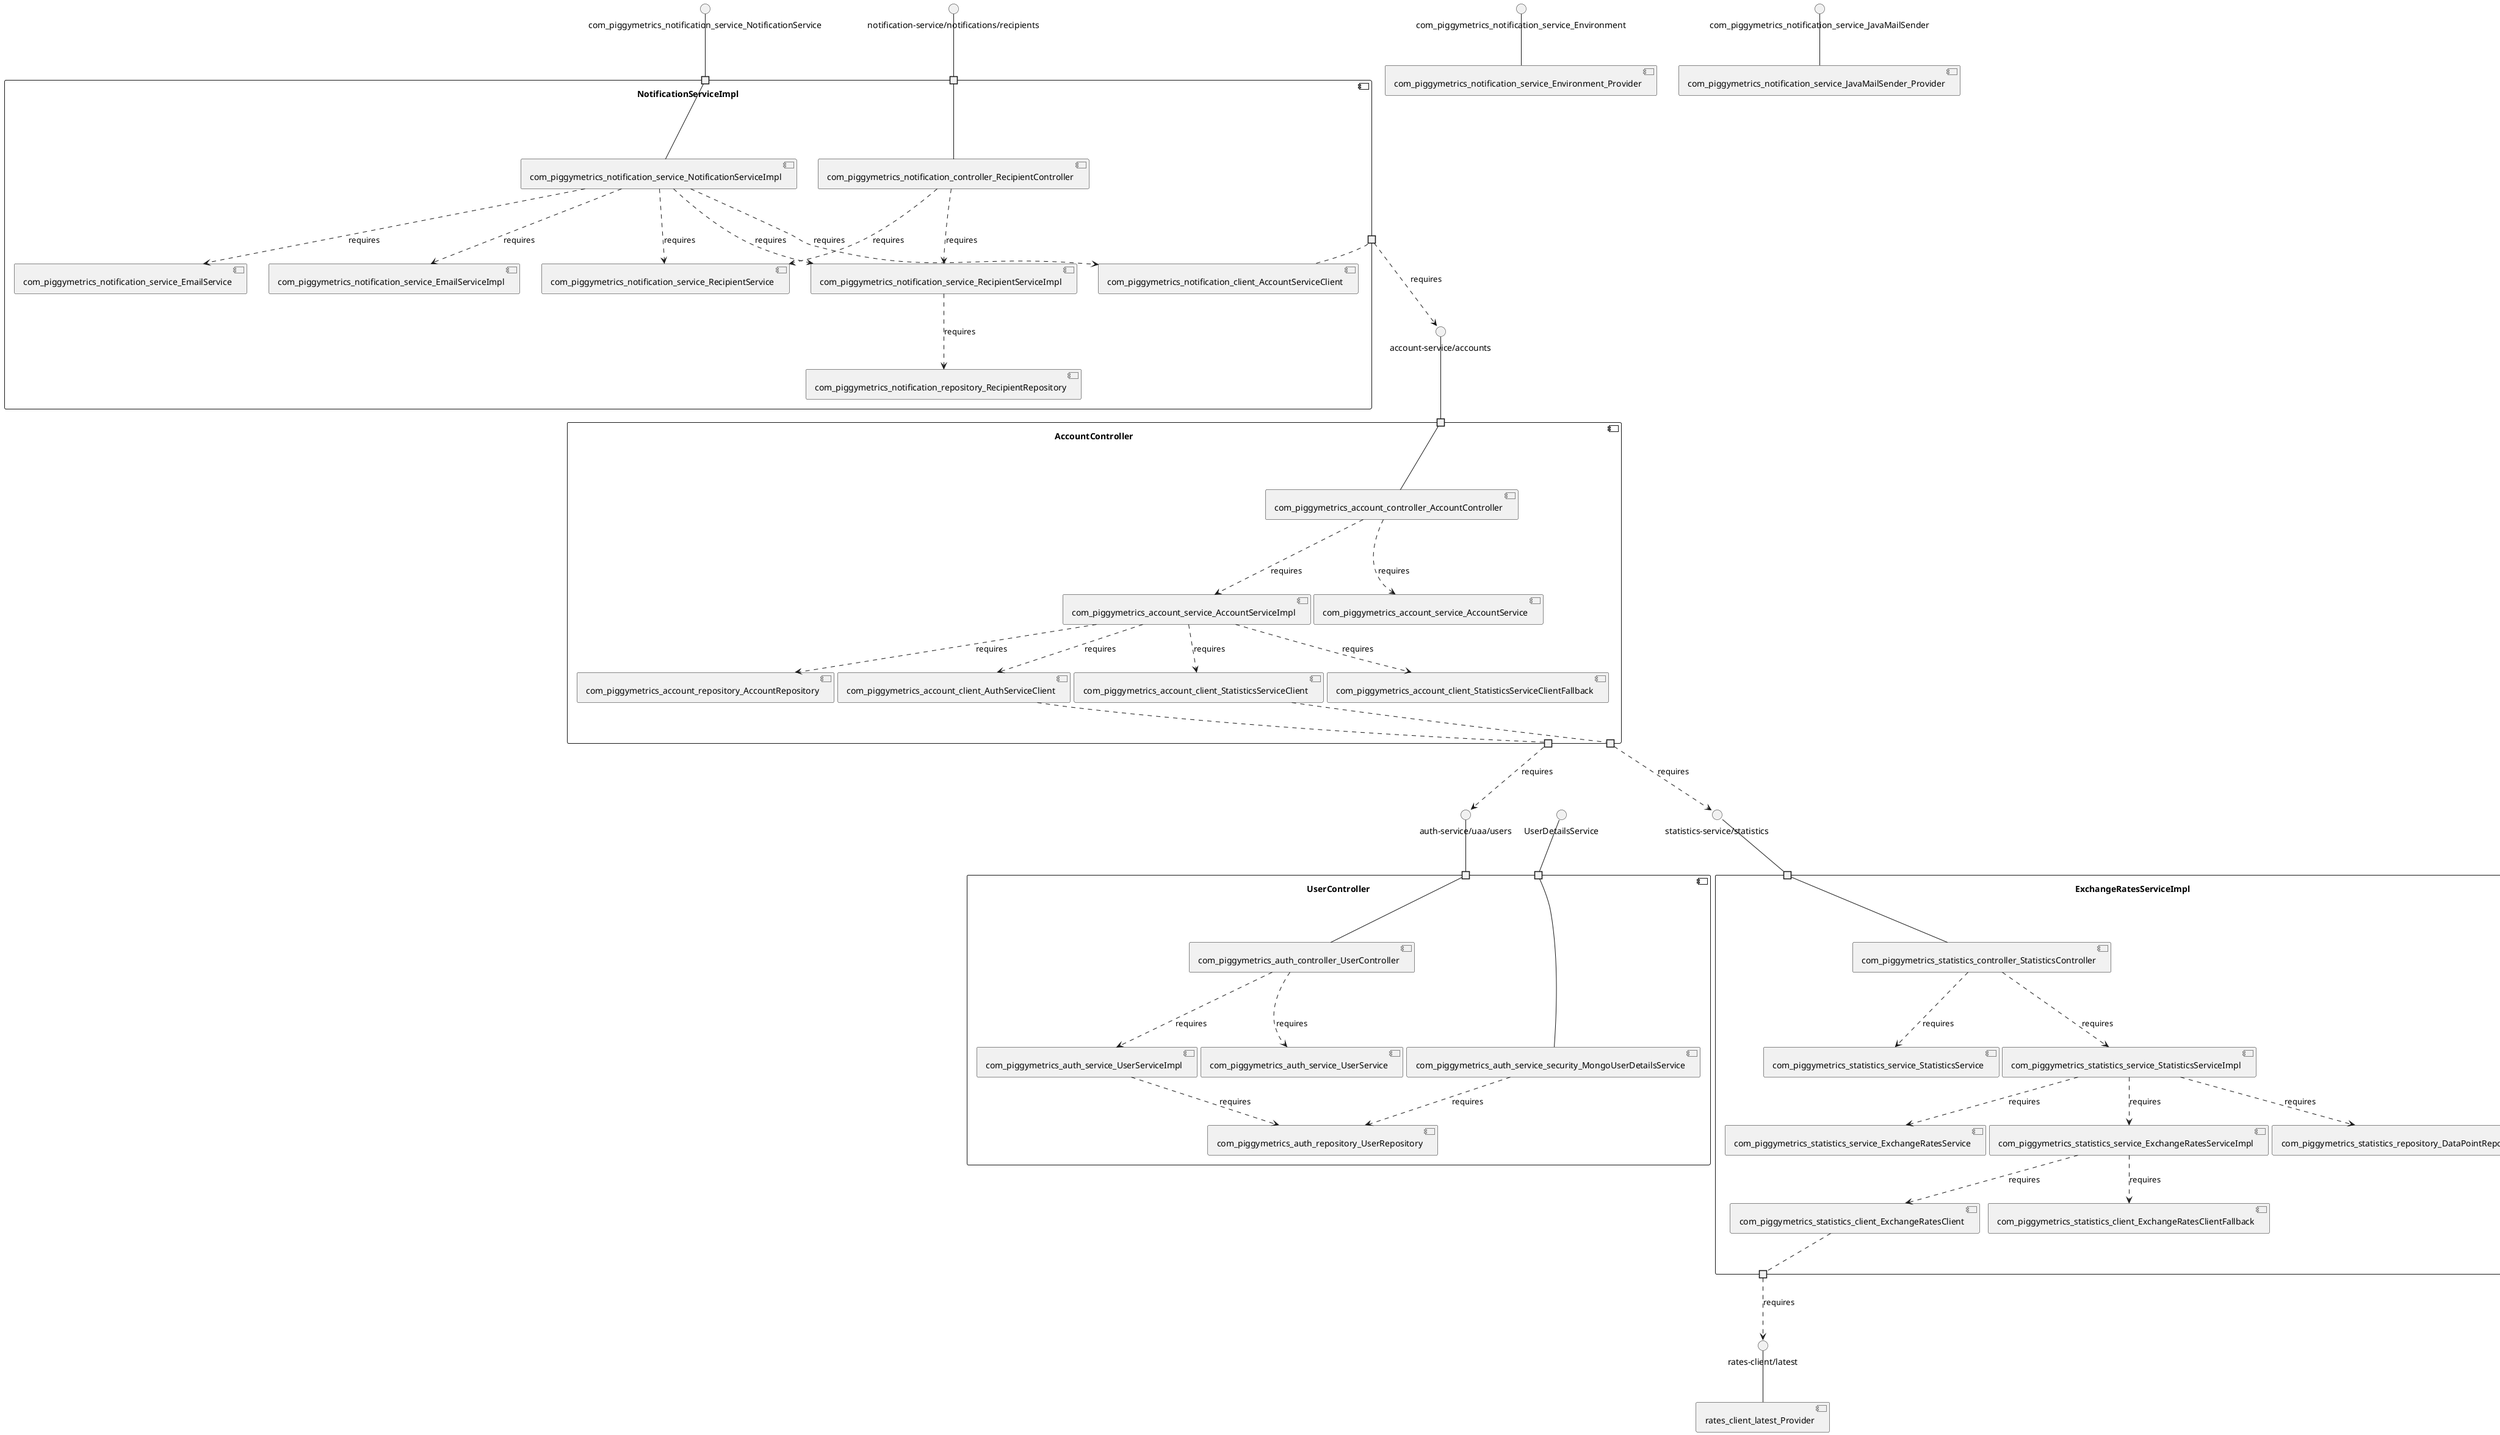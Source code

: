 @startuml
skinparam fixCircleLabelOverlapping true
component "AccountController\n\n\n\n\n\n" {
[com_piggymetrics_account_service_AccountService]
[com_piggymetrics_account_service_AccountServiceImpl]
[com_piggymetrics_account_client_StatisticsServiceClient]
[com_piggymetrics_account_controller_AccountController]
[com_piggymetrics_account_client_AuthServiceClient]
[com_piggymetrics_account_client_StatisticsServiceClientFallback]
[com_piggymetrics_account_repository_AccountRepository]
portin " " as AccountController_requires_account_service_accounts
portout " " as AccountController_provides_statistics_service_statistics
portout " " as AccountController_provides_auth_service_uaa_users
[com_piggymetrics_account_service_AccountServiceImpl]..>[com_piggymetrics_account_repository_AccountRepository] : requires
[com_piggymetrics_account_controller_AccountController]..>[com_piggymetrics_account_service_AccountServiceImpl] : requires
[com_piggymetrics_account_service_AccountServiceImpl]..>[com_piggymetrics_account_client_StatisticsServiceClient] : requires
[com_piggymetrics_account_controller_AccountController]..>[com_piggymetrics_account_service_AccountService] : requires
[com_piggymetrics_account_service_AccountServiceImpl]..>[com_piggymetrics_account_client_AuthServiceClient] : requires
[com_piggymetrics_account_service_AccountServiceImpl]..>[com_piggymetrics_account_client_StatisticsServiceClientFallback] : requires
"AccountController_requires_account_service_accounts"--[com_piggymetrics_account_controller_AccountController]
[com_piggymetrics_account_client_AuthServiceClient].."AccountController_provides_auth_service_uaa_users"
[com_piggymetrics_account_client_StatisticsServiceClient].."AccountController_provides_statistics_service_statistics"
}
interface "account-service/accounts" as interface.account_service_accounts
interface.account_service_accounts--"AccountController_requires_account_service_accounts"
interface "auth-service/uaa/users" as interface.auth_service_uaa_users
"AccountController_provides_auth_service_uaa_users"..>interface.auth_service_uaa_users : requires
interface "statistics-service/statistics" as interface.statistics_service_statistics
"AccountController_provides_statistics_service_statistics"..>interface.statistics_service_statistics : requires
component "ExchangeRatesServiceImpl\n\n\n\n\n\n" {
[com_piggymetrics_statistics_service_ExchangeRatesService]
[com_piggymetrics_statistics_service_ExchangeRatesServiceImpl]
[com_piggymetrics_statistics_repository_DataPointRepository]
[com_piggymetrics_statistics_service_StatisticsService]
[com_piggymetrics_statistics_controller_StatisticsController]
[com_piggymetrics_statistics_client_ExchangeRatesClientFallback]
[com_piggymetrics_statistics_service_StatisticsServiceImpl]
[com_piggymetrics_statistics_client_ExchangeRatesClient]
portin " " as ExchangeRatesServiceImpl_requires_statistics_service_statistics
portout " " as ExchangeRatesServiceImpl_provides_rates_client_latest
[com_piggymetrics_statistics_service_StatisticsServiceImpl]..>[com_piggymetrics_statistics_repository_DataPointRepository] : requires
[com_piggymetrics_statistics_service_StatisticsServiceImpl]..>[com_piggymetrics_statistics_service_ExchangeRatesServiceImpl] : requires
[com_piggymetrics_statistics_service_StatisticsServiceImpl]..>[com_piggymetrics_statistics_service_ExchangeRatesService] : requires
[com_piggymetrics_statistics_controller_StatisticsController]..>[com_piggymetrics_statistics_service_StatisticsService] : requires
[com_piggymetrics_statistics_service_ExchangeRatesServiceImpl]..>[com_piggymetrics_statistics_client_ExchangeRatesClient] : requires
[com_piggymetrics_statistics_service_ExchangeRatesServiceImpl]..>[com_piggymetrics_statistics_client_ExchangeRatesClientFallback] : requires
[com_piggymetrics_statistics_controller_StatisticsController]..>[com_piggymetrics_statistics_service_StatisticsServiceImpl] : requires
"ExchangeRatesServiceImpl_requires_statistics_service_statistics"--[com_piggymetrics_statistics_controller_StatisticsController]
[com_piggymetrics_statistics_client_ExchangeRatesClient].."ExchangeRatesServiceImpl_provides_rates_client_latest"
}
interface "statistics-service/statistics" as interface.statistics_service_statistics
interface.statistics_service_statistics--"ExchangeRatesServiceImpl_requires_statistics_service_statistics"
interface "rates-client/latest" as interface.rates_client_latest
"ExchangeRatesServiceImpl_provides_rates_client_latest"..>interface.rates_client_latest : requires
component "NotificationServiceImpl\n\n\n\n\n\n" {
[com_piggymetrics_notification_service_EmailService]
[com_piggymetrics_notification_repository_RecipientRepository]
[com_piggymetrics_notification_service_EmailServiceImpl]
[com_piggymetrics_notification_controller_RecipientController]
[com_piggymetrics_notification_service_RecipientServiceImpl]
[com_piggymetrics_notification_client_AccountServiceClient]
[com_piggymetrics_notification_service_NotificationServiceImpl]
[com_piggymetrics_notification_service_RecipientService]
portin " " as NotificationServiceImpl_requires_com_piggymetrics_notification_service_NotificationService
portin " " as NotificationServiceImpl_requires_notification_service_notifications_recipients
portout " " as NotificationServiceImpl_provides_account_service_accounts
[com_piggymetrics_notification_service_NotificationServiceImpl]..>[com_piggymetrics_notification_client_AccountServiceClient] : requires
[com_piggymetrics_notification_service_RecipientServiceImpl]..>[com_piggymetrics_notification_repository_RecipientRepository] : requires
[com_piggymetrics_notification_service_NotificationServiceImpl]..>[com_piggymetrics_notification_service_RecipientService] : requires
[com_piggymetrics_notification_controller_RecipientController]..>[com_piggymetrics_notification_service_RecipientService] : requires
[com_piggymetrics_notification_controller_RecipientController]..>[com_piggymetrics_notification_service_RecipientServiceImpl] : requires
[com_piggymetrics_notification_service_NotificationServiceImpl]..>[com_piggymetrics_notification_service_EmailServiceImpl] : requires
[com_piggymetrics_notification_service_NotificationServiceImpl]..>[com_piggymetrics_notification_service_EmailService] : requires
[com_piggymetrics_notification_service_NotificationServiceImpl]..>[com_piggymetrics_notification_service_RecipientServiceImpl] : requires
"NotificationServiceImpl_requires_notification_service_notifications_recipients"--[com_piggymetrics_notification_controller_RecipientController]
"NotificationServiceImpl_requires_com_piggymetrics_notification_service_NotificationService"--[com_piggymetrics_notification_service_NotificationServiceImpl]
[com_piggymetrics_notification_client_AccountServiceClient].."NotificationServiceImpl_provides_account_service_accounts"
}
interface "com_piggymetrics_notification_service_NotificationService" as interface.com_piggymetrics_notification_service_NotificationService
interface.com_piggymetrics_notification_service_NotificationService--"NotificationServiceImpl_requires_com_piggymetrics_notification_service_NotificationService"
interface "notification-service/notifications/recipients" as interface.notification_service_notifications_recipients
interface.notification_service_notifications_recipients--"NotificationServiceImpl_requires_notification_service_notifications_recipients"
interface "account-service/accounts" as interface.account_service_accounts
"NotificationServiceImpl_provides_account_service_accounts"..>interface.account_service_accounts : requires
component "UserController\n\n\n\n\n\n" {
[com_piggymetrics_auth_service_UserServiceImpl]
[com_piggymetrics_auth_service_UserService]
[com_piggymetrics_auth_controller_UserController]
[com_piggymetrics_auth_repository_UserRepository]
[com_piggymetrics_auth_service_security_MongoUserDetailsService]
portin " " as UserController_requires_auth_service_uaa_users
portin " " as UserController_requires_UserDetailsService
[com_piggymetrics_auth_controller_UserController]..>[com_piggymetrics_auth_service_UserService] : requires
[com_piggymetrics_auth_service_UserServiceImpl]..>[com_piggymetrics_auth_repository_UserRepository] : requires
[com_piggymetrics_auth_controller_UserController]..>[com_piggymetrics_auth_service_UserServiceImpl] : requires
[com_piggymetrics_auth_service_security_MongoUserDetailsService]..>[com_piggymetrics_auth_repository_UserRepository] : requires
"UserController_requires_UserDetailsService"--[com_piggymetrics_auth_service_security_MongoUserDetailsService]
"UserController_requires_auth_service_uaa_users"--[com_piggymetrics_auth_controller_UserController]
}
interface "UserDetailsService" as interface.UserDetailsService
interface.UserDetailsService--"UserController_requires_UserDetailsService"
interface "auth-service/uaa/users" as interface.auth_service_uaa_users
interface.auth_service_uaa_users--"UserController_requires_auth_service_uaa_users"
interface "com_piggymetrics_notification_service_Environment" as interface.com_piggymetrics_notification_service_Environment
interface.com_piggymetrics_notification_service_Environment--[com_piggymetrics_notification_service_Environment_Provider]
interface "com_piggymetrics_notification_service_JavaMailSender" as interface.com_piggymetrics_notification_service_JavaMailSender
interface.com_piggymetrics_notification_service_JavaMailSender--[com_piggymetrics_notification_service_JavaMailSender_Provider]
interface "rates-client/latest" as interface.rates_client_latest
interface.rates_client_latest--[rates_client_latest_Provider]

@enduml
